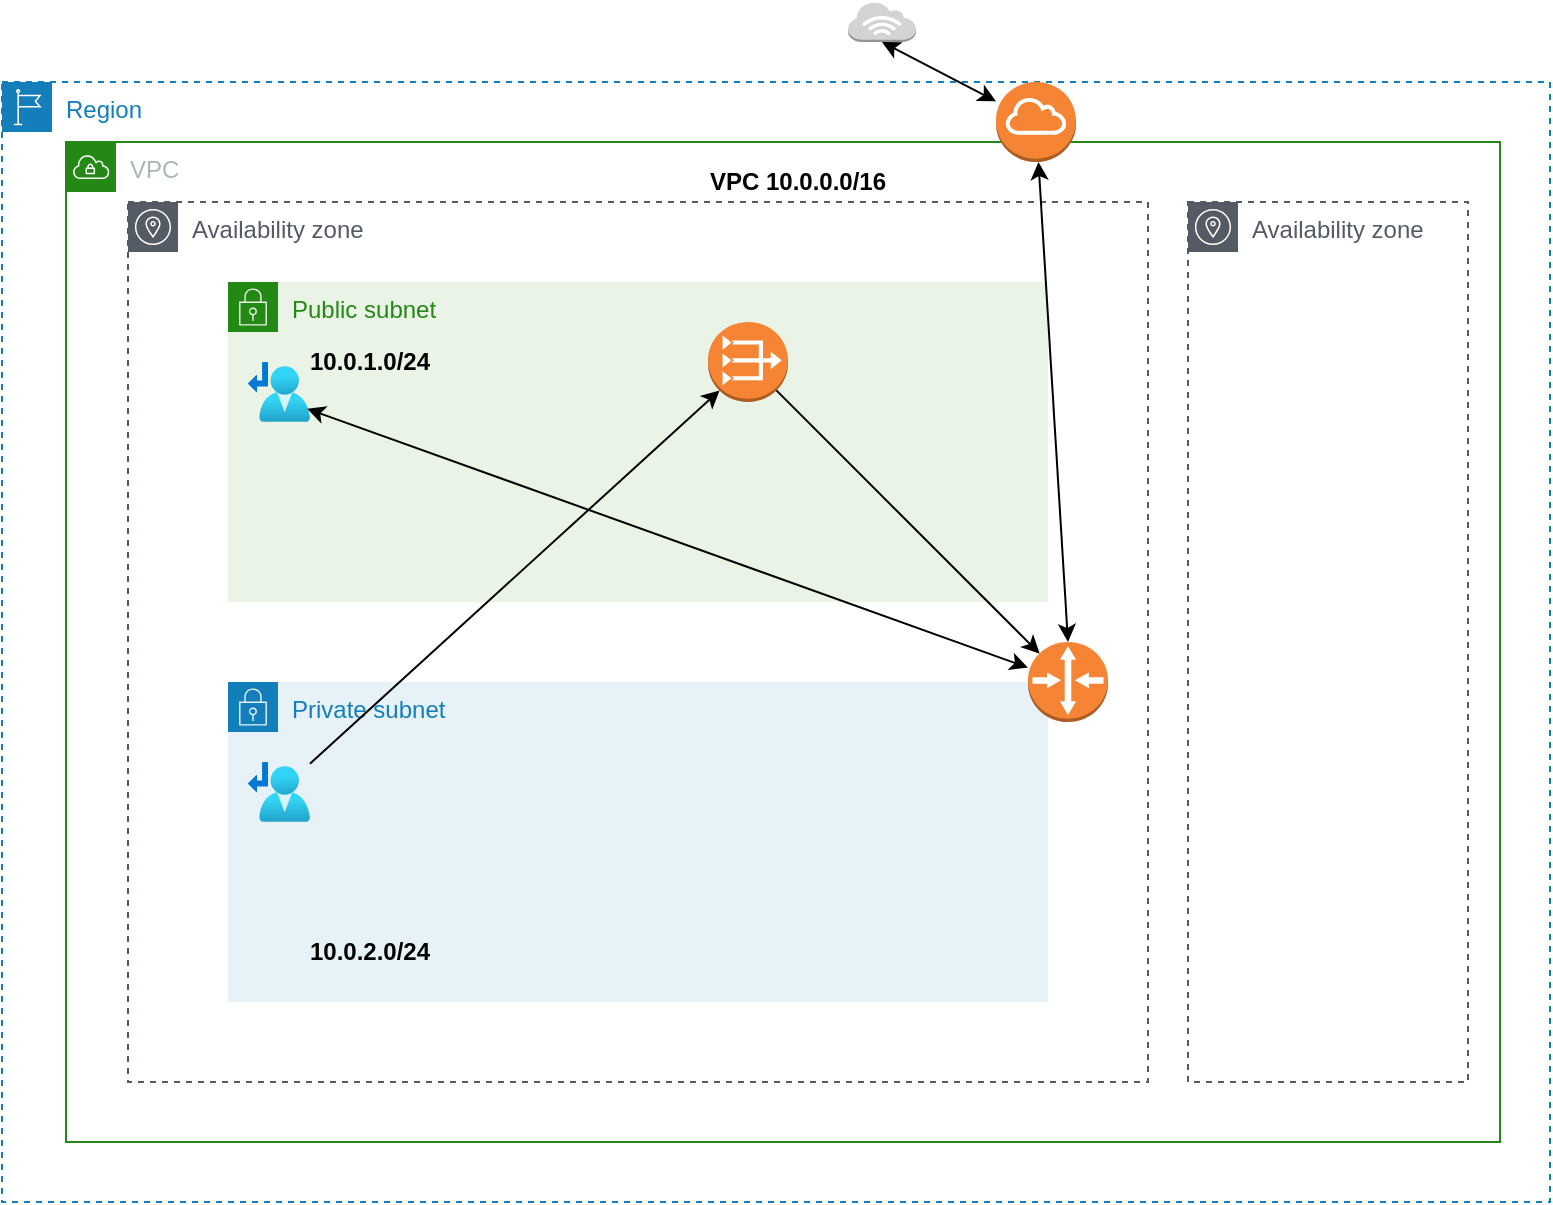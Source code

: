 <mxfile version="16.5.6" type="github">
  <diagram id="bJjdfScnOhEYDZ1nvRLR" name="Page-1">
    <mxGraphModel dx="1038" dy="547" grid="1" gridSize="10" guides="1" tooltips="1" connect="1" arrows="1" fold="1" page="1" pageScale="1" pageWidth="827" pageHeight="1169" math="0" shadow="0">
      <root>
        <mxCell id="0" />
        <mxCell id="bB3c_y69kQhv3heVyW8m-2" parent="0" />
        <mxCell id="bB3c_y69kQhv3heVyW8m-3" value="Region" style="points=[[0,0],[0.25,0],[0.5,0],[0.75,0],[1,0],[1,0.25],[1,0.5],[1,0.75],[1,1],[0.75,1],[0.5,1],[0.25,1],[0,1],[0,0.75],[0,0.5],[0,0.25]];outlineConnect=0;gradientColor=none;html=1;whiteSpace=wrap;fontSize=12;fontStyle=0;container=1;pointerEvents=0;collapsible=0;recursiveResize=0;shape=mxgraph.aws4.group;grIcon=mxgraph.aws4.group_region;strokeColor=#147EBA;fillColor=none;verticalAlign=top;align=left;spacingLeft=30;fontColor=#147EBA;dashed=1;" parent="bB3c_y69kQhv3heVyW8m-2" vertex="1">
          <mxGeometry x="27" y="90" width="774" height="560" as="geometry" />
        </mxCell>
        <mxCell id="bB3c_y69kQhv3heVyW8m-5" value="VPC" style="points=[[0,0],[0.25,0],[0.5,0],[0.75,0],[1,0],[1,0.25],[1,0.5],[1,0.75],[1,1],[0.75,1],[0.5,1],[0.25,1],[0,1],[0,0.75],[0,0.5],[0,0.25]];outlineConnect=0;gradientColor=none;html=1;whiteSpace=wrap;fontSize=12;fontStyle=0;container=0;pointerEvents=0;collapsible=0;recursiveResize=0;shape=mxgraph.aws4.group;grIcon=mxgraph.aws4.group_vpc;strokeColor=#248814;fillColor=none;verticalAlign=top;align=left;spacingLeft=30;fontColor=#AAB7B8;dashed=0;" parent="bB3c_y69kQhv3heVyW8m-3" vertex="1">
          <mxGeometry x="32" y="30" width="717" height="500" as="geometry" />
        </mxCell>
        <mxCell id="bB3c_y69kQhv3heVyW8m-10" value="" style="outlineConnect=0;dashed=0;verticalLabelPosition=bottom;verticalAlign=top;align=center;html=1;shape=mxgraph.aws3.internet_gateway;fillColor=#F58534;gradientColor=none;" parent="bB3c_y69kQhv3heVyW8m-3" vertex="1">
          <mxGeometry x="497" width="40" height="40" as="geometry" />
        </mxCell>
        <UserObject label="&lt;b&gt;VPC 10.0.0.0/16&lt;/b&gt;" placeholders="1" name="Variable" id="bB3c_y69kQhv3heVyW8m-9">
          <mxCell style="text;html=1;strokeColor=none;fillColor=none;align=center;verticalAlign=middle;whiteSpace=wrap;overflow=hidden;" parent="bB3c_y69kQhv3heVyW8m-3" vertex="1">
            <mxGeometry x="343" y="40" width="110" height="20" as="geometry" />
          </mxCell>
        </UserObject>
        <mxCell id="bB3c_y69kQhv3heVyW8m-16" value="&lt;b&gt;Subnet 10.0.0.0/24&lt;/b&gt;" style="text;html=1;strokeColor=none;fillColor=none;align=center;verticalAlign=middle;whiteSpace=wrap;rounded=0;" parent="bB3c_y69kQhv3heVyW8m-3" vertex="1">
          <mxGeometry x="338" y="100" width="120" height="10" as="geometry" />
        </mxCell>
        <mxCell id="bB3c_y69kQhv3heVyW8m-22" value="" style="outlineConnect=0;dashed=0;verticalLabelPosition=bottom;verticalAlign=top;align=center;html=1;shape=mxgraph.aws3.internet_3;fillColor=#D2D3D3;gradientColor=none;" parent="bB3c_y69kQhv3heVyW8m-2" vertex="1">
          <mxGeometry x="450" y="50" width="34" height="20" as="geometry" />
        </mxCell>
        <mxCell id="bB3c_y69kQhv3heVyW8m-24" value="" style="endArrow=classic;startArrow=classic;html=1;rounded=0;exitX=0.5;exitY=1;exitDx=0;exitDy=0;exitPerimeter=0;" parent="bB3c_y69kQhv3heVyW8m-2" source="bB3c_y69kQhv3heVyW8m-22" target="bB3c_y69kQhv3heVyW8m-10" edge="1">
          <mxGeometry width="50" height="50" relative="1" as="geometry">
            <mxPoint x="426" y="210" as="sourcePoint" />
            <mxPoint x="476" y="160" as="targetPoint" />
          </mxGeometry>
        </mxCell>
        <mxCell id="vMngIz2PfXexnk4Se60b-8" value="Availability zone" style="sketch=0;outlineConnect=0;gradientColor=none;html=1;whiteSpace=wrap;fontSize=12;fontStyle=0;shape=mxgraph.aws4.group;grIcon=mxgraph.aws4.group_availability_zone;strokeColor=#545B64;fillColor=none;verticalAlign=top;align=left;spacingLeft=30;fontColor=#545B64;dashed=1;" vertex="1" parent="bB3c_y69kQhv3heVyW8m-2">
          <mxGeometry x="90" y="150" width="510" height="440" as="geometry" />
        </mxCell>
        <mxCell id="vMngIz2PfXexnk4Se60b-9" value="Availability zone" style="sketch=0;outlineConnect=0;gradientColor=none;html=1;whiteSpace=wrap;fontSize=12;fontStyle=0;shape=mxgraph.aws4.group;grIcon=mxgraph.aws4.group_availability_zone;strokeColor=#545B64;fillColor=none;verticalAlign=top;align=left;spacingLeft=30;fontColor=#545B64;dashed=1;" vertex="1" parent="bB3c_y69kQhv3heVyW8m-2">
          <mxGeometry x="620" y="150" width="140" height="440" as="geometry" />
        </mxCell>
        <mxCell id="vMngIz2PfXexnk4Se60b-11" value="Public subnet" style="points=[[0,0],[0.25,0],[0.5,0],[0.75,0],[1,0],[1,0.25],[1,0.5],[1,0.75],[1,1],[0.75,1],[0.5,1],[0.25,1],[0,1],[0,0.75],[0,0.5],[0,0.25]];outlineConnect=0;gradientColor=none;html=1;whiteSpace=wrap;fontSize=12;fontStyle=0;container=1;pointerEvents=0;collapsible=0;recursiveResize=0;shape=mxgraph.aws4.group;grIcon=mxgraph.aws4.group_security_group;grStroke=0;strokeColor=#248814;fillColor=#E9F3E6;verticalAlign=top;align=left;spacingLeft=30;fontColor=#248814;dashed=0;" vertex="1" parent="bB3c_y69kQhv3heVyW8m-2">
          <mxGeometry x="140" y="190" width="410" height="160" as="geometry" />
        </mxCell>
        <mxCell id="vMngIz2PfXexnk4Se60b-29" value="&lt;b&gt;10.0.1.0/24&lt;/b&gt;" style="text;html=1;strokeColor=none;fillColor=none;align=center;verticalAlign=middle;whiteSpace=wrap;rounded=0;" vertex="1" parent="vMngIz2PfXexnk4Se60b-11">
          <mxGeometry x="40.97" y="25" width="60" height="30" as="geometry" />
        </mxCell>
        <mxCell id="vMngIz2PfXexnk4Se60b-12" value="Private subnet" style="points=[[0,0],[0.25,0],[0.5,0],[0.75,0],[1,0],[1,0.25],[1,0.5],[1,0.75],[1,1],[0.75,1],[0.5,1],[0.25,1],[0,1],[0,0.75],[0,0.5],[0,0.25]];outlineConnect=0;gradientColor=none;html=1;whiteSpace=wrap;fontSize=12;fontStyle=0;container=1;pointerEvents=0;collapsible=0;recursiveResize=0;shape=mxgraph.aws4.group;grIcon=mxgraph.aws4.group_security_group;grStroke=0;strokeColor=#147EBA;fillColor=#E6F2F8;verticalAlign=top;align=left;spacingLeft=30;fontColor=#147EBA;dashed=0;" vertex="1" parent="bB3c_y69kQhv3heVyW8m-2">
          <mxGeometry x="140" y="390" width="410" height="160" as="geometry" />
        </mxCell>
        <mxCell id="vMngIz2PfXexnk4Se60b-23" value="" style="aspect=fixed;html=1;points=[];align=center;image;fontSize=12;image=img/lib/azure2/networking/Route_Tables.svg;" vertex="1" parent="vMngIz2PfXexnk4Se60b-12">
          <mxGeometry x="10" y="40" width="30.97" height="30" as="geometry" />
        </mxCell>
        <mxCell id="vMngIz2PfXexnk4Se60b-30" value="&lt;b&gt;10.0.2.0/24&lt;/b&gt;" style="text;html=1;strokeColor=none;fillColor=none;align=center;verticalAlign=middle;whiteSpace=wrap;rounded=0;" vertex="1" parent="vMngIz2PfXexnk4Se60b-12">
          <mxGeometry x="40.97" y="120" width="60" height="30" as="geometry" />
        </mxCell>
        <mxCell id="vMngIz2PfXexnk4Se60b-13" value="" style="outlineConnect=0;dashed=0;verticalLabelPosition=bottom;verticalAlign=top;align=center;html=1;shape=mxgraph.aws3.router;fillColor=#F58534;gradientColor=none;" vertex="1" parent="bB3c_y69kQhv3heVyW8m-2">
          <mxGeometry x="540" y="370" width="40" height="40" as="geometry" />
        </mxCell>
        <mxCell id="vMngIz2PfXexnk4Se60b-14" value="" style="outlineConnect=0;dashed=0;verticalLabelPosition=bottom;verticalAlign=top;align=center;html=1;shape=mxgraph.aws3.vpc_nat_gateway;fillColor=#F58534;gradientColor=none;" vertex="1" parent="bB3c_y69kQhv3heVyW8m-2">
          <mxGeometry x="380" y="210" width="40" height="40" as="geometry" />
        </mxCell>
        <mxCell id="vMngIz2PfXexnk4Se60b-16" value="" style="endArrow=classic;html=1;rounded=0;entryX=0.145;entryY=0.145;entryDx=0;entryDy=0;entryPerimeter=0;exitX=0.855;exitY=0.855;exitDx=0;exitDy=0;exitPerimeter=0;" edge="1" parent="bB3c_y69kQhv3heVyW8m-2" source="vMngIz2PfXexnk4Se60b-14" target="vMngIz2PfXexnk4Se60b-13">
          <mxGeometry width="50" height="50" relative="1" as="geometry">
            <mxPoint x="420" y="390" as="sourcePoint" />
            <mxPoint x="470" y="340" as="targetPoint" />
          </mxGeometry>
        </mxCell>
        <mxCell id="vMngIz2PfXexnk4Se60b-17" value="" style="endArrow=classic;startArrow=classic;html=1;rounded=0;exitX=0.5;exitY=0;exitDx=0;exitDy=0;exitPerimeter=0;" edge="1" parent="bB3c_y69kQhv3heVyW8m-2" source="vMngIz2PfXexnk4Se60b-13" target="bB3c_y69kQhv3heVyW8m-10">
          <mxGeometry width="50" height="50" relative="1" as="geometry">
            <mxPoint x="420" y="390" as="sourcePoint" />
            <mxPoint x="470" y="340" as="targetPoint" />
          </mxGeometry>
        </mxCell>
        <mxCell id="vMngIz2PfXexnk4Se60b-22" value="" style="aspect=fixed;html=1;points=[];align=center;image;fontSize=12;image=img/lib/azure2/networking/Route_Tables.svg;" vertex="1" parent="bB3c_y69kQhv3heVyW8m-2">
          <mxGeometry x="150" y="230" width="30.97" height="30" as="geometry" />
        </mxCell>
        <mxCell id="vMngIz2PfXexnk4Se60b-25" value="" style="endArrow=classic;startArrow=classic;html=1;rounded=0;exitX=0.956;exitY=0.78;exitDx=0;exitDy=0;exitPerimeter=0;" edge="1" parent="bB3c_y69kQhv3heVyW8m-2" source="vMngIz2PfXexnk4Se60b-22" target="vMngIz2PfXexnk4Se60b-13">
          <mxGeometry width="50" height="50" relative="1" as="geometry">
            <mxPoint x="420" y="390" as="sourcePoint" />
            <mxPoint x="470" y="340" as="targetPoint" />
          </mxGeometry>
        </mxCell>
        <mxCell id="vMngIz2PfXexnk4Se60b-27" value="" style="endArrow=classic;html=1;rounded=0;entryX=0.145;entryY=0.855;entryDx=0;entryDy=0;entryPerimeter=0;" edge="1" parent="bB3c_y69kQhv3heVyW8m-2" source="vMngIz2PfXexnk4Se60b-23" target="vMngIz2PfXexnk4Se60b-14">
          <mxGeometry width="50" height="50" relative="1" as="geometry">
            <mxPoint x="420" y="390" as="sourcePoint" />
            <mxPoint x="470" y="340" as="targetPoint" />
          </mxGeometry>
        </mxCell>
      </root>
    </mxGraphModel>
  </diagram>
</mxfile>

